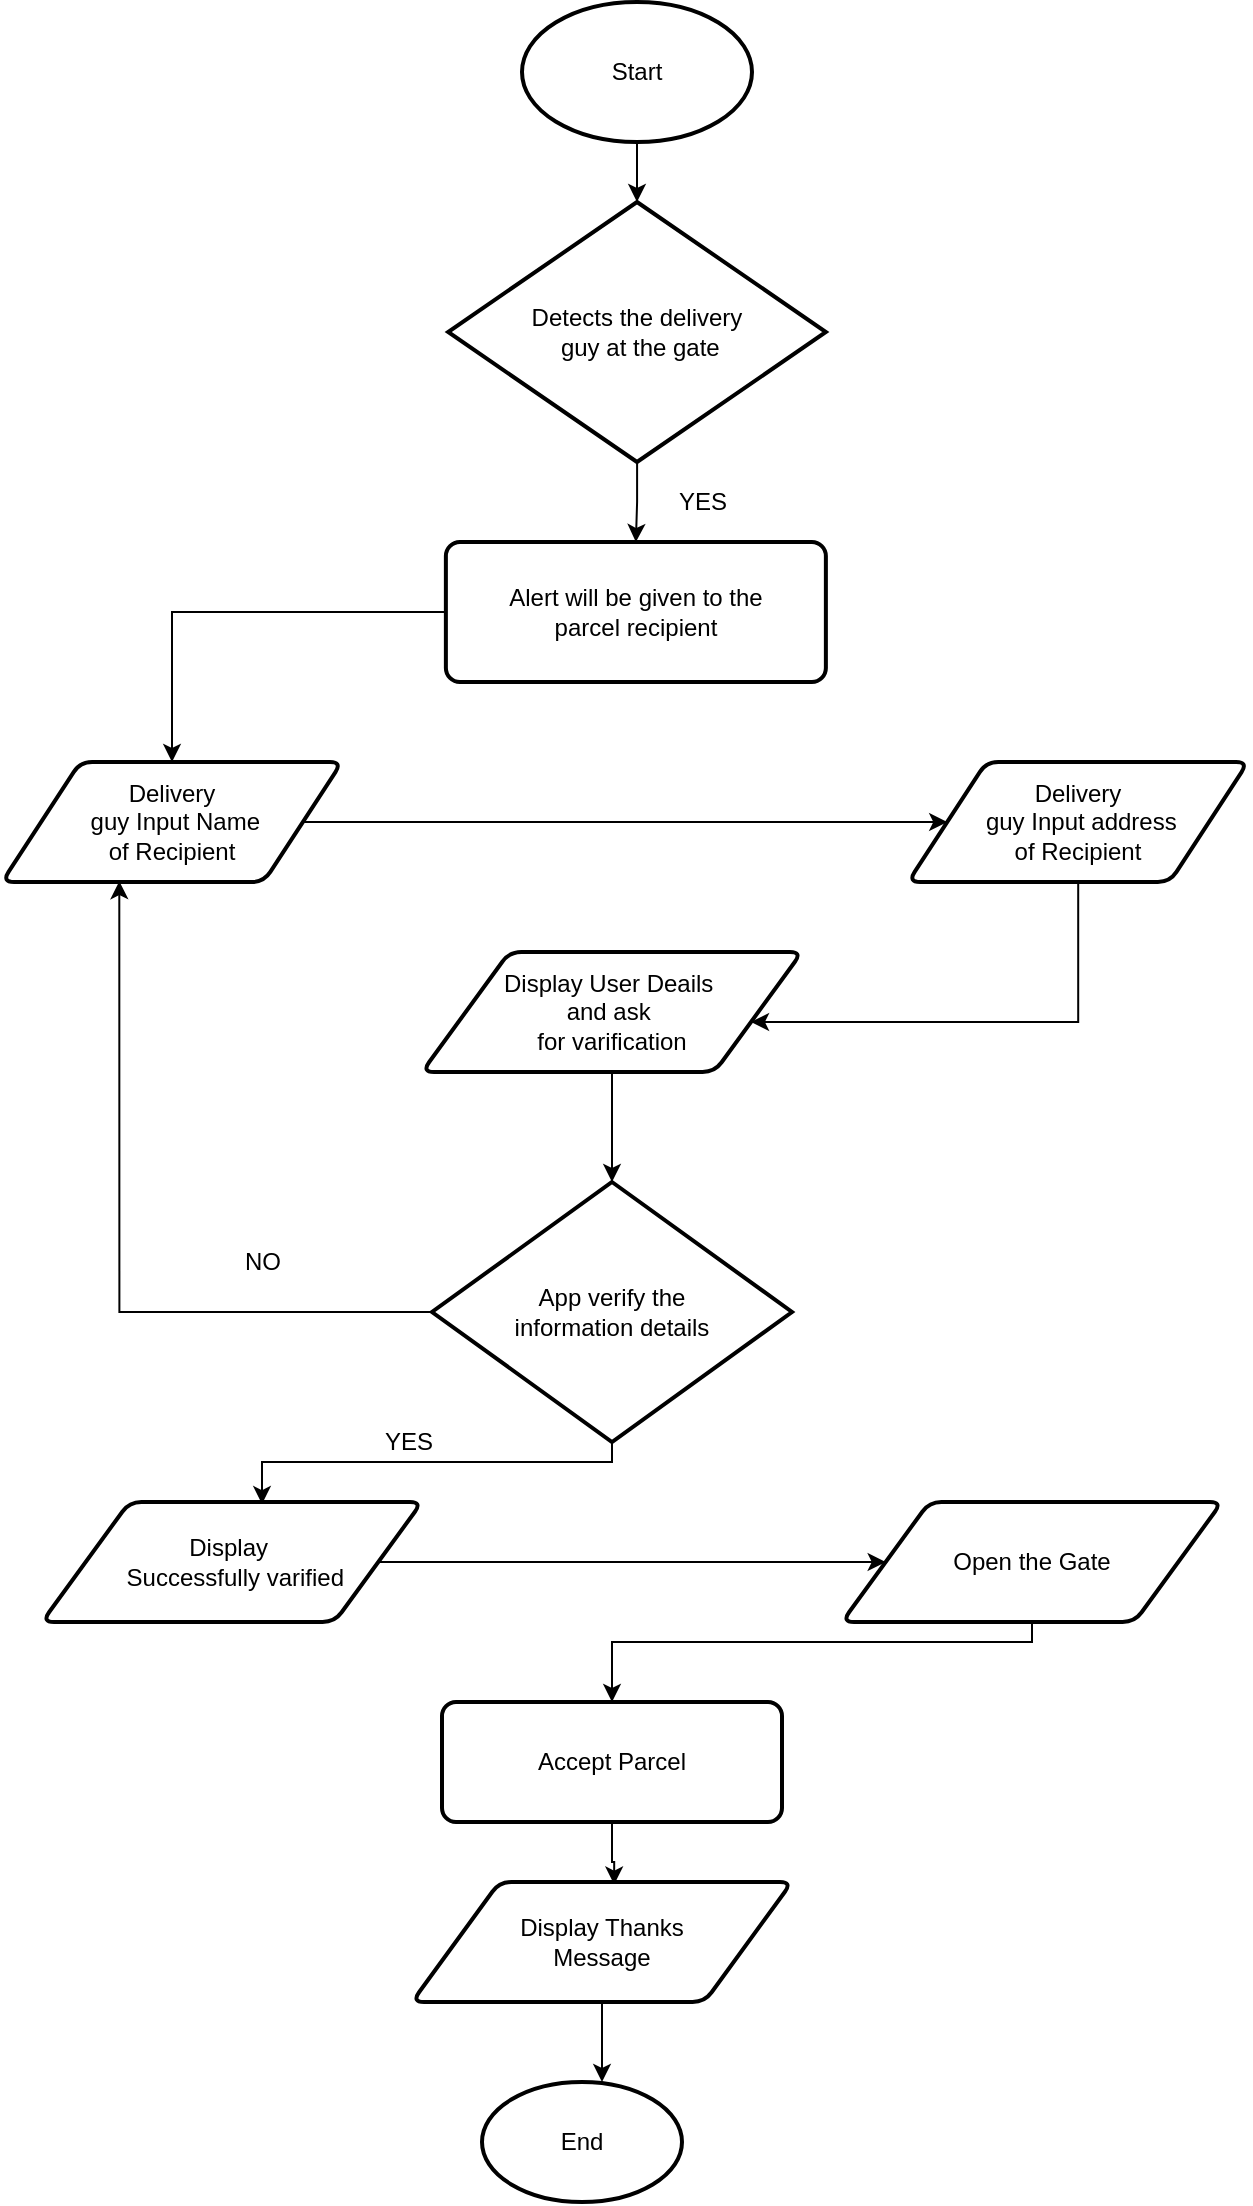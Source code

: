 <mxfile version="15.4.0" type="device"><diagram id="C5RBs43oDa-KdzZeNtuy" name="Page-1"><mxGraphModel dx="1021" dy="600" grid="1" gridSize="10" guides="1" tooltips="1" connect="1" arrows="1" fold="1" page="1" pageScale="1" pageWidth="827" pageHeight="1169" math="0" shadow="0"><root><mxCell id="WIyWlLk6GJQsqaUBKTNV-0"/><mxCell id="WIyWlLk6GJQsqaUBKTNV-1" parent="WIyWlLk6GJQsqaUBKTNV-0"/><mxCell id="_k_x_i3naTEQgfAd7_O8-15" style="edgeStyle=orthogonalEdgeStyle;rounded=0;orthogonalLoop=1;jettySize=auto;html=1;entryX=0.5;entryY=0;entryDx=0;entryDy=0;entryPerimeter=0;" edge="1" parent="WIyWlLk6GJQsqaUBKTNV-1" source="_k_x_i3naTEQgfAd7_O8-0" target="_k_x_i3naTEQgfAd7_O8-6"><mxGeometry relative="1" as="geometry"/></mxCell><mxCell id="_k_x_i3naTEQgfAd7_O8-0" value="Start" style="strokeWidth=2;html=1;shape=mxgraph.flowchart.start_1;whiteSpace=wrap;" vertex="1" parent="WIyWlLk6GJQsqaUBKTNV-1"><mxGeometry x="350" y="50" width="115" height="70" as="geometry"/></mxCell><mxCell id="_k_x_i3naTEQgfAd7_O8-24" style="edgeStyle=orthogonalEdgeStyle;rounded=0;orthogonalLoop=1;jettySize=auto;html=1;" edge="1" parent="WIyWlLk6GJQsqaUBKTNV-1" source="_k_x_i3naTEQgfAd7_O8-3" target="_k_x_i3naTEQgfAd7_O8-4"><mxGeometry relative="1" as="geometry"/></mxCell><mxCell id="_k_x_i3naTEQgfAd7_O8-3" value="Delivery&lt;br&gt;&amp;nbsp;guy Input Name&lt;br&gt;of Recipient" style="shape=parallelogram;html=1;strokeWidth=2;perimeter=parallelogramPerimeter;whiteSpace=wrap;rounded=1;arcSize=12;size=0.23;" vertex="1" parent="WIyWlLk6GJQsqaUBKTNV-1"><mxGeometry x="90" y="430" width="170" height="60" as="geometry"/></mxCell><mxCell id="_k_x_i3naTEQgfAd7_O8-25" style="edgeStyle=orthogonalEdgeStyle;rounded=0;orthogonalLoop=1;jettySize=auto;html=1;" edge="1" parent="WIyWlLk6GJQsqaUBKTNV-1" source="_k_x_i3naTEQgfAd7_O8-4" target="_k_x_i3naTEQgfAd7_O8-12"><mxGeometry relative="1" as="geometry"><Array as="points"><mxPoint x="628" y="560"/></Array></mxGeometry></mxCell><mxCell id="_k_x_i3naTEQgfAd7_O8-4" value="Delivery&lt;br&gt;&amp;nbsp;guy&amp;nbsp;Input address&lt;br&gt;of Recipient" style="shape=parallelogram;html=1;strokeWidth=2;perimeter=parallelogramPerimeter;whiteSpace=wrap;rounded=1;arcSize=12;size=0.23;" vertex="1" parent="WIyWlLk6GJQsqaUBKTNV-1"><mxGeometry x="543.06" y="430" width="170" height="60" as="geometry"/></mxCell><mxCell id="_k_x_i3naTEQgfAd7_O8-16" style="edgeStyle=orthogonalEdgeStyle;rounded=0;orthogonalLoop=1;jettySize=auto;html=1;entryX=0.5;entryY=0;entryDx=0;entryDy=0;" edge="1" parent="WIyWlLk6GJQsqaUBKTNV-1" source="_k_x_i3naTEQgfAd7_O8-6" target="_k_x_i3naTEQgfAd7_O8-7"><mxGeometry relative="1" as="geometry"/></mxCell><mxCell id="_k_x_i3naTEQgfAd7_O8-6" value="Detects the delivery&lt;br&gt;&amp;nbsp;guy at the gate" style="strokeWidth=2;html=1;shape=mxgraph.flowchart.decision;whiteSpace=wrap;" vertex="1" parent="WIyWlLk6GJQsqaUBKTNV-1"><mxGeometry x="313.07" y="150" width="188.87" height="130" as="geometry"/></mxCell><mxCell id="_k_x_i3naTEQgfAd7_O8-17" style="edgeStyle=orthogonalEdgeStyle;rounded=0;orthogonalLoop=1;jettySize=auto;html=1;entryX=0.5;entryY=0;entryDx=0;entryDy=0;" edge="1" parent="WIyWlLk6GJQsqaUBKTNV-1" source="_k_x_i3naTEQgfAd7_O8-7" target="_k_x_i3naTEQgfAd7_O8-3"><mxGeometry relative="1" as="geometry"><mxPoint x="160" y="350" as="targetPoint"/></mxGeometry></mxCell><mxCell id="_k_x_i3naTEQgfAd7_O8-7" value="Alert will be given to the &lt;br&gt;parcel recipient" style="rounded=1;whiteSpace=wrap;html=1;absoluteArcSize=1;arcSize=14;strokeWidth=2;" vertex="1" parent="WIyWlLk6GJQsqaUBKTNV-1"><mxGeometry x="311.94" y="320" width="190" height="70" as="geometry"/></mxCell><mxCell id="_k_x_i3naTEQgfAd7_O8-23" style="edgeStyle=orthogonalEdgeStyle;rounded=0;orthogonalLoop=1;jettySize=auto;html=1;entryX=0.345;entryY=0.993;entryDx=0;entryDy=0;entryPerimeter=0;" edge="1" parent="WIyWlLk6GJQsqaUBKTNV-1" source="_k_x_i3naTEQgfAd7_O8-9" target="_k_x_i3naTEQgfAd7_O8-3"><mxGeometry relative="1" as="geometry"/></mxCell><mxCell id="_k_x_i3naTEQgfAd7_O8-37" style="edgeStyle=orthogonalEdgeStyle;rounded=0;orthogonalLoop=1;jettySize=auto;html=1;entryX=0.579;entryY=0.017;entryDx=0;entryDy=0;entryPerimeter=0;" edge="1" parent="WIyWlLk6GJQsqaUBKTNV-1" target="_k_x_i3naTEQgfAd7_O8-10"><mxGeometry relative="1" as="geometry"><mxPoint x="395" y="770" as="sourcePoint"/><Array as="points"><mxPoint x="395" y="744"/><mxPoint x="395" y="780"/><mxPoint x="220" y="780"/></Array></mxGeometry></mxCell><mxCell id="_k_x_i3naTEQgfAd7_O8-9" value="App verify the &lt;br&gt;information details" style="strokeWidth=2;html=1;shape=mxgraph.flowchart.decision;whiteSpace=wrap;" vertex="1" parent="WIyWlLk6GJQsqaUBKTNV-1"><mxGeometry x="305" y="640" width="180" height="130" as="geometry"/></mxCell><mxCell id="_k_x_i3naTEQgfAd7_O8-27" style="edgeStyle=orthogonalEdgeStyle;rounded=0;orthogonalLoop=1;jettySize=auto;html=1;entryX=0;entryY=0.5;entryDx=0;entryDy=0;" edge="1" parent="WIyWlLk6GJQsqaUBKTNV-1" source="_k_x_i3naTEQgfAd7_O8-10" target="_k_x_i3naTEQgfAd7_O8-11"><mxGeometry relative="1" as="geometry"/></mxCell><mxCell id="_k_x_i3naTEQgfAd7_O8-10" value="Display&amp;nbsp;&lt;br&gt;&amp;nbsp;Successfully varified" style="shape=parallelogram;html=1;strokeWidth=2;perimeter=parallelogramPerimeter;whiteSpace=wrap;rounded=1;arcSize=12;size=0.23;" vertex="1" parent="WIyWlLk6GJQsqaUBKTNV-1"><mxGeometry x="110" y="800" width="190" height="60" as="geometry"/></mxCell><mxCell id="_k_x_i3naTEQgfAd7_O8-28" style="edgeStyle=orthogonalEdgeStyle;rounded=0;orthogonalLoop=1;jettySize=auto;html=1;entryX=0.5;entryY=0;entryDx=0;entryDy=0;" edge="1" parent="WIyWlLk6GJQsqaUBKTNV-1" source="_k_x_i3naTEQgfAd7_O8-11" target="_k_x_i3naTEQgfAd7_O8-13"><mxGeometry relative="1" as="geometry"><Array as="points"><mxPoint x="605" y="870"/><mxPoint x="395" y="870"/></Array></mxGeometry></mxCell><mxCell id="_k_x_i3naTEQgfAd7_O8-11" value="Open the Gate" style="shape=parallelogram;html=1;strokeWidth=2;perimeter=parallelogramPerimeter;whiteSpace=wrap;rounded=1;arcSize=12;size=0.23;" vertex="1" parent="WIyWlLk6GJQsqaUBKTNV-1"><mxGeometry x="510" y="800" width="190" height="60" as="geometry"/></mxCell><mxCell id="_k_x_i3naTEQgfAd7_O8-21" style="edgeStyle=orthogonalEdgeStyle;rounded=0;orthogonalLoop=1;jettySize=auto;html=1;entryX=0.5;entryY=0;entryDx=0;entryDy=0;entryPerimeter=0;" edge="1" parent="WIyWlLk6GJQsqaUBKTNV-1" source="_k_x_i3naTEQgfAd7_O8-12" target="_k_x_i3naTEQgfAd7_O8-9"><mxGeometry relative="1" as="geometry"/></mxCell><mxCell id="_k_x_i3naTEQgfAd7_O8-12" value="Display User Deails&amp;nbsp;&lt;br&gt;and ask&amp;nbsp;&lt;br&gt;for varification" style="shape=parallelogram;html=1;strokeWidth=2;perimeter=parallelogramPerimeter;whiteSpace=wrap;rounded=1;arcSize=12;size=0.23;" vertex="1" parent="WIyWlLk6GJQsqaUBKTNV-1"><mxGeometry x="300" y="525" width="190" height="60" as="geometry"/></mxCell><mxCell id="_k_x_i3naTEQgfAd7_O8-39" style="edgeStyle=orthogonalEdgeStyle;rounded=0;orthogonalLoop=1;jettySize=auto;html=1;entryX=0.532;entryY=0.021;entryDx=0;entryDy=0;entryPerimeter=0;" edge="1" parent="WIyWlLk6GJQsqaUBKTNV-1" source="_k_x_i3naTEQgfAd7_O8-13" target="_k_x_i3naTEQgfAd7_O8-38"><mxGeometry relative="1" as="geometry"/></mxCell><mxCell id="_k_x_i3naTEQgfAd7_O8-13" value="Accept Parcel" style="rounded=1;whiteSpace=wrap;html=1;absoluteArcSize=1;arcSize=14;strokeWidth=2;" vertex="1" parent="WIyWlLk6GJQsqaUBKTNV-1"><mxGeometry x="310" y="900" width="170" height="60" as="geometry"/></mxCell><mxCell id="_k_x_i3naTEQgfAd7_O8-14" value="End" style="strokeWidth=2;html=1;shape=mxgraph.flowchart.start_1;whiteSpace=wrap;" vertex="1" parent="WIyWlLk6GJQsqaUBKTNV-1"><mxGeometry x="330" y="1090" width="100" height="60" as="geometry"/></mxCell><mxCell id="_k_x_i3naTEQgfAd7_O8-30" value="YES" style="text;html=1;align=center;verticalAlign=middle;resizable=0;points=[];autosize=1;strokeColor=none;fillColor=none;" vertex="1" parent="WIyWlLk6GJQsqaUBKTNV-1"><mxGeometry x="273.07" y="760" width="40" height="20" as="geometry"/></mxCell><mxCell id="_k_x_i3naTEQgfAd7_O8-31" value="NO" style="text;html=1;align=center;verticalAlign=middle;resizable=0;points=[];autosize=1;strokeColor=none;fillColor=none;" vertex="1" parent="WIyWlLk6GJQsqaUBKTNV-1"><mxGeometry x="205" y="670" width="30" height="20" as="geometry"/></mxCell><mxCell id="_k_x_i3naTEQgfAd7_O8-32" value="YES" style="text;html=1;align=center;verticalAlign=middle;resizable=0;points=[];autosize=1;strokeColor=none;fillColor=none;" vertex="1" parent="WIyWlLk6GJQsqaUBKTNV-1"><mxGeometry x="420" y="290" width="40" height="20" as="geometry"/></mxCell><mxCell id="_k_x_i3naTEQgfAd7_O8-40" style="edgeStyle=orthogonalEdgeStyle;rounded=0;orthogonalLoop=1;jettySize=auto;html=1;entryX=0.6;entryY=0;entryDx=0;entryDy=0;entryPerimeter=0;" edge="1" parent="WIyWlLk6GJQsqaUBKTNV-1" source="_k_x_i3naTEQgfAd7_O8-38" target="_k_x_i3naTEQgfAd7_O8-14"><mxGeometry relative="1" as="geometry"/></mxCell><mxCell id="_k_x_i3naTEQgfAd7_O8-38" value="Display Thanks &lt;br&gt;Message" style="shape=parallelogram;html=1;strokeWidth=2;perimeter=parallelogramPerimeter;whiteSpace=wrap;rounded=1;arcSize=12;size=0.23;" vertex="1" parent="WIyWlLk6GJQsqaUBKTNV-1"><mxGeometry x="295" y="990" width="190" height="60" as="geometry"/></mxCell></root></mxGraphModel></diagram></mxfile>